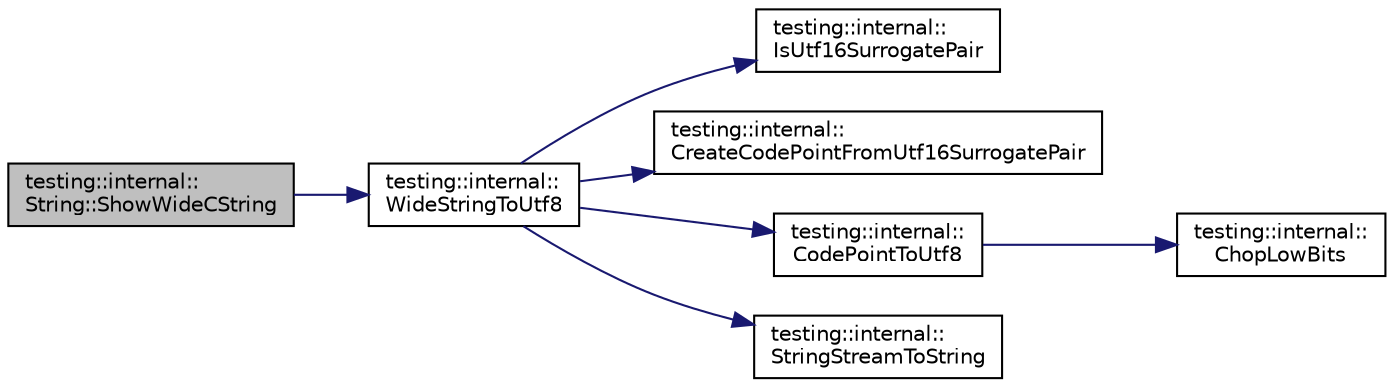 digraph "testing::internal::String::ShowWideCString"
{
  edge [fontname="Helvetica",fontsize="10",labelfontname="Helvetica",labelfontsize="10"];
  node [fontname="Helvetica",fontsize="10",shape=record];
  rankdir="LR";
  Node30 [label="testing::internal::\lString::ShowWideCString",height=0.2,width=0.4,color="black", fillcolor="grey75", style="filled", fontcolor="black"];
  Node30 -> Node31 [color="midnightblue",fontsize="10",style="solid",fontname="Helvetica"];
  Node31 [label="testing::internal::\lWideStringToUtf8",height=0.2,width=0.4,color="black", fillcolor="white", style="filled",URL="$d0/da7/namespacetesting_1_1internal.html#a05b8c86ff38243f34d8f839a0eadefb1"];
  Node31 -> Node32 [color="midnightblue",fontsize="10",style="solid",fontname="Helvetica"];
  Node32 [label="testing::internal::\lIsUtf16SurrogatePair",height=0.2,width=0.4,color="black", fillcolor="white", style="filled",URL="$d0/da7/namespacetesting_1_1internal.html#a681895f8cc32286211be9889da107394"];
  Node31 -> Node33 [color="midnightblue",fontsize="10",style="solid",fontname="Helvetica"];
  Node33 [label="testing::internal::\lCreateCodePointFromUtf16SurrogatePair",height=0.2,width=0.4,color="black", fillcolor="white", style="filled",URL="$d0/da7/namespacetesting_1_1internal.html#ac8ef1bb10cd9e69de939789b759e6bc9"];
  Node31 -> Node34 [color="midnightblue",fontsize="10",style="solid",fontname="Helvetica"];
  Node34 [label="testing::internal::\lCodePointToUtf8",height=0.2,width=0.4,color="black", fillcolor="white", style="filled",URL="$d0/da7/namespacetesting_1_1internal.html#a0c0f9558efb9abb965851c4738cdc725"];
  Node34 -> Node35 [color="midnightblue",fontsize="10",style="solid",fontname="Helvetica"];
  Node35 [label="testing::internal::\lChopLowBits",height=0.2,width=0.4,color="black", fillcolor="white", style="filled",URL="$d0/da7/namespacetesting_1_1internal.html#a2c54b453387aa8a18f2f3e09f10b5a7d"];
  Node31 -> Node36 [color="midnightblue",fontsize="10",style="solid",fontname="Helvetica"];
  Node36 [label="testing::internal::\lStringStreamToString",height=0.2,width=0.4,color="black", fillcolor="white", style="filled",URL="$d0/da7/namespacetesting_1_1internal.html#ac0a2b7f69fc829d80a39e925b6417e39"];
}
